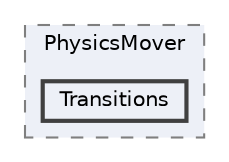 digraph "Transitions"
{
 // INTERACTIVE_SVG=YES
 // LATEX_PDF_SIZE
  bgcolor="transparent";
  edge [fontname=Helvetica,fontsize=10,labelfontname=Helvetica,labelfontsize=10];
  node [fontname=Helvetica,fontsize=10,shape=box,height=0.2,width=0.4];
  compound=true
  subgraph clusterdir_f87ef7b539510d5b377bc85e3a8eb5b6 {
    graph [ bgcolor="#edf0f7", pencolor="grey50", label="PhysicsMover", fontname=Helvetica,fontsize=10 style="filled,dashed", URL="dir_f87ef7b539510d5b377bc85e3a8eb5b6.html",tooltip=""]
  dir_41030a2414c87bfacc6496630777777a [label="Transitions", fillcolor="#edf0f7", color="grey25", style="filled,bold", URL="dir_41030a2414c87bfacc6496630777777a.html",tooltip=""];
  }
}
